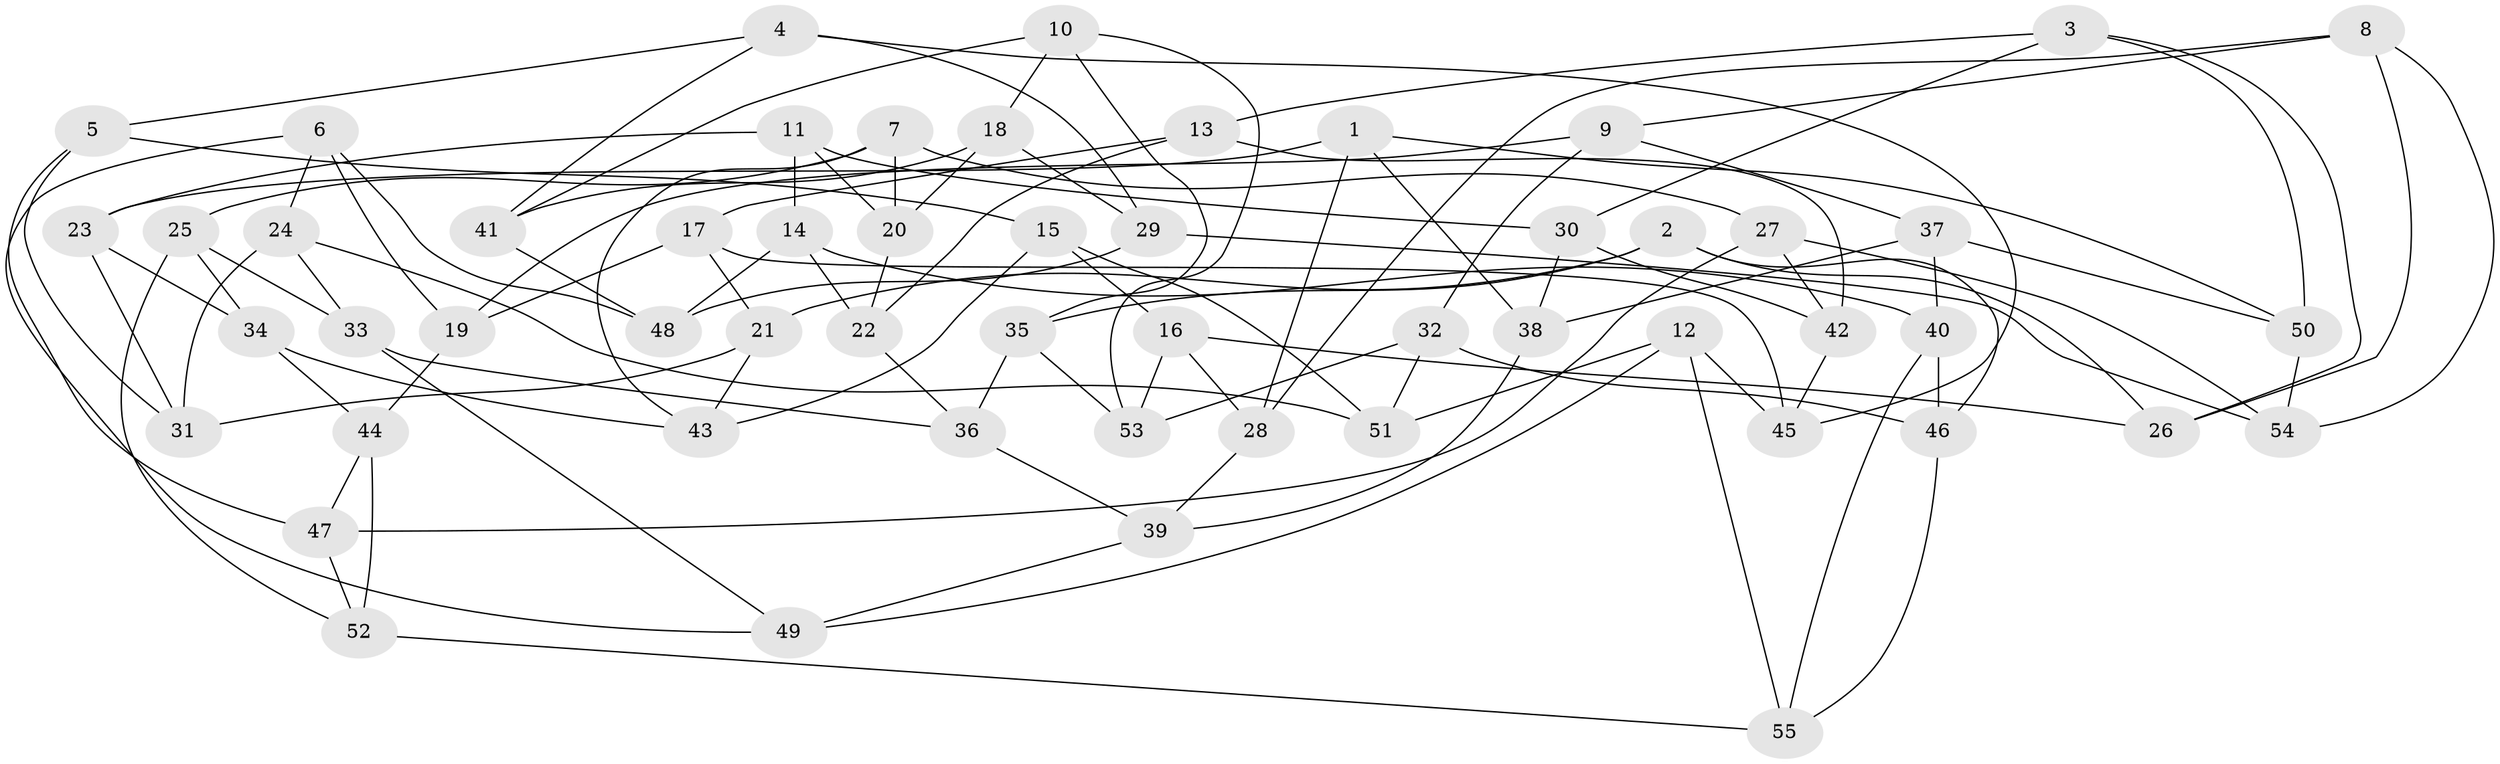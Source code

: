 // coarse degree distribution, {6: 0.2962962962962963, 7: 0.1111111111111111, 10: 0.037037037037037035, 8: 0.037037037037037035, 5: 0.1111111111111111, 3: 0.14814814814814814, 4: 0.25925925925925924}
// Generated by graph-tools (version 1.1) at 2025/20/03/04/25 18:20:57]
// undirected, 55 vertices, 110 edges
graph export_dot {
graph [start="1"]
  node [color=gray90,style=filled];
  1;
  2;
  3;
  4;
  5;
  6;
  7;
  8;
  9;
  10;
  11;
  12;
  13;
  14;
  15;
  16;
  17;
  18;
  19;
  20;
  21;
  22;
  23;
  24;
  25;
  26;
  27;
  28;
  29;
  30;
  31;
  32;
  33;
  34;
  35;
  36;
  37;
  38;
  39;
  40;
  41;
  42;
  43;
  44;
  45;
  46;
  47;
  48;
  49;
  50;
  51;
  52;
  53;
  54;
  55;
  1 -- 28;
  1 -- 23;
  1 -- 50;
  1 -- 38;
  2 -- 35;
  2 -- 46;
  2 -- 26;
  2 -- 21;
  3 -- 30;
  3 -- 13;
  3 -- 50;
  3 -- 26;
  4 -- 29;
  4 -- 5;
  4 -- 41;
  4 -- 45;
  5 -- 31;
  5 -- 47;
  5 -- 15;
  6 -- 48;
  6 -- 49;
  6 -- 24;
  6 -- 19;
  7 -- 43;
  7 -- 27;
  7 -- 20;
  7 -- 25;
  8 -- 28;
  8 -- 54;
  8 -- 26;
  8 -- 9;
  9 -- 37;
  9 -- 32;
  9 -- 19;
  10 -- 35;
  10 -- 18;
  10 -- 41;
  10 -- 53;
  11 -- 30;
  11 -- 14;
  11 -- 20;
  11 -- 23;
  12 -- 55;
  12 -- 49;
  12 -- 45;
  12 -- 51;
  13 -- 22;
  13 -- 42;
  13 -- 17;
  14 -- 48;
  14 -- 22;
  14 -- 40;
  15 -- 16;
  15 -- 51;
  15 -- 43;
  16 -- 26;
  16 -- 53;
  16 -- 28;
  17 -- 19;
  17 -- 45;
  17 -- 21;
  18 -- 20;
  18 -- 41;
  18 -- 29;
  19 -- 44;
  20 -- 22;
  21 -- 43;
  21 -- 31;
  22 -- 36;
  23 -- 31;
  23 -- 34;
  24 -- 31;
  24 -- 33;
  24 -- 51;
  25 -- 34;
  25 -- 52;
  25 -- 33;
  27 -- 54;
  27 -- 42;
  27 -- 47;
  28 -- 39;
  29 -- 54;
  29 -- 48;
  30 -- 38;
  30 -- 42;
  32 -- 46;
  32 -- 51;
  32 -- 53;
  33 -- 49;
  33 -- 36;
  34 -- 44;
  34 -- 43;
  35 -- 36;
  35 -- 53;
  36 -- 39;
  37 -- 38;
  37 -- 40;
  37 -- 50;
  38 -- 39;
  39 -- 49;
  40 -- 46;
  40 -- 55;
  41 -- 48;
  42 -- 45;
  44 -- 52;
  44 -- 47;
  46 -- 55;
  47 -- 52;
  50 -- 54;
  52 -- 55;
}
